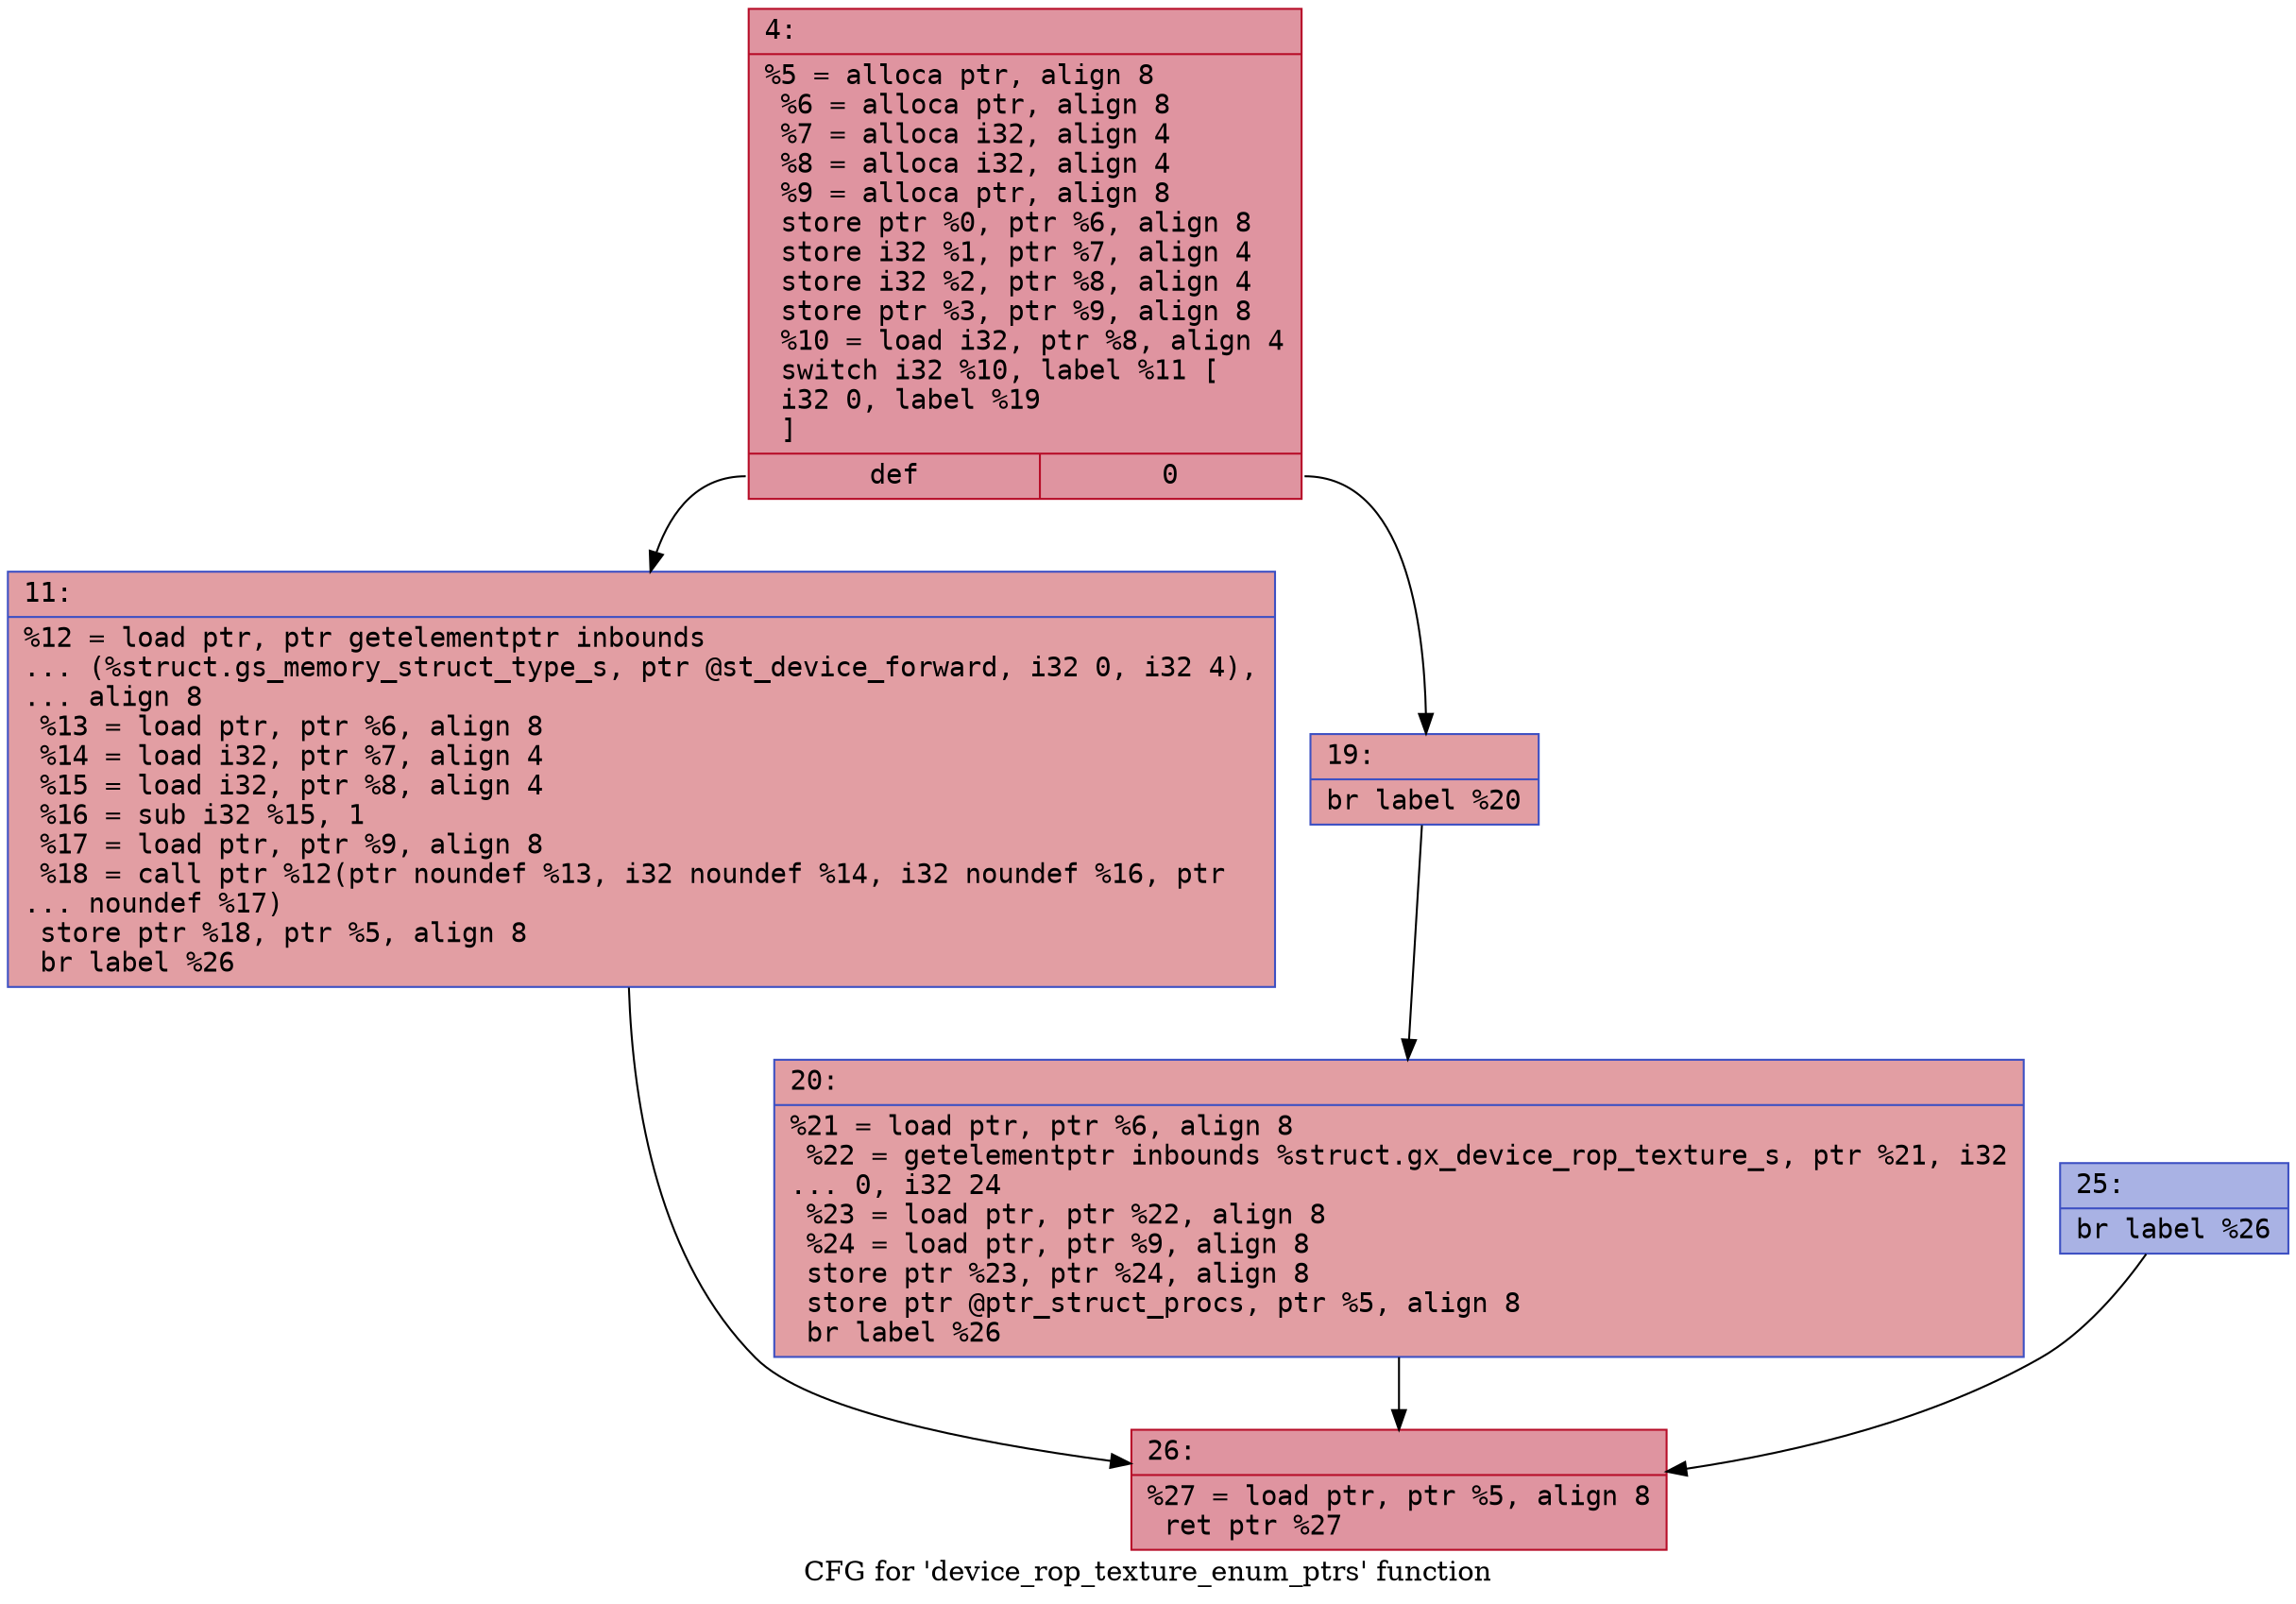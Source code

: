 digraph "CFG for 'device_rop_texture_enum_ptrs' function" {
	label="CFG for 'device_rop_texture_enum_ptrs' function";

	Node0x600001f04af0 [shape=record,color="#b70d28ff", style=filled, fillcolor="#b70d2870" fontname="Courier",label="{4:\l|  %5 = alloca ptr, align 8\l  %6 = alloca ptr, align 8\l  %7 = alloca i32, align 4\l  %8 = alloca i32, align 4\l  %9 = alloca ptr, align 8\l  store ptr %0, ptr %6, align 8\l  store i32 %1, ptr %7, align 4\l  store i32 %2, ptr %8, align 4\l  store ptr %3, ptr %9, align 8\l  %10 = load i32, ptr %8, align 4\l  switch i32 %10, label %11 [\l    i32 0, label %19\l  ]\l|{<s0>def|<s1>0}}"];
	Node0x600001f04af0:s0 -> Node0x600001f04b90[tooltip="4 -> 11\nProbability 50.00%" ];
	Node0x600001f04af0:s1 -> Node0x600001f04be0[tooltip="4 -> 19\nProbability 50.00%" ];
	Node0x600001f04b90 [shape=record,color="#3d50c3ff", style=filled, fillcolor="#be242e70" fontname="Courier",label="{11:\l|  %12 = load ptr, ptr getelementptr inbounds\l... (%struct.gs_memory_struct_type_s, ptr @st_device_forward, i32 0, i32 4),\l... align 8\l  %13 = load ptr, ptr %6, align 8\l  %14 = load i32, ptr %7, align 4\l  %15 = load i32, ptr %8, align 4\l  %16 = sub i32 %15, 1\l  %17 = load ptr, ptr %9, align 8\l  %18 = call ptr %12(ptr noundef %13, i32 noundef %14, i32 noundef %16, ptr\l... noundef %17)\l  store ptr %18, ptr %5, align 8\l  br label %26\l}"];
	Node0x600001f04b90 -> Node0x600001f04cd0[tooltip="11 -> 26\nProbability 100.00%" ];
	Node0x600001f04be0 [shape=record,color="#3d50c3ff", style=filled, fillcolor="#be242e70" fontname="Courier",label="{19:\l|  br label %20\l}"];
	Node0x600001f04be0 -> Node0x600001f04c30[tooltip="19 -> 20\nProbability 100.00%" ];
	Node0x600001f04c30 [shape=record,color="#3d50c3ff", style=filled, fillcolor="#be242e70" fontname="Courier",label="{20:\l|  %21 = load ptr, ptr %6, align 8\l  %22 = getelementptr inbounds %struct.gx_device_rop_texture_s, ptr %21, i32\l... 0, i32 24\l  %23 = load ptr, ptr %22, align 8\l  %24 = load ptr, ptr %9, align 8\l  store ptr %23, ptr %24, align 8\l  store ptr @ptr_struct_procs, ptr %5, align 8\l  br label %26\l}"];
	Node0x600001f04c30 -> Node0x600001f04cd0[tooltip="20 -> 26\nProbability 100.00%" ];
	Node0x600001f04c80 [shape=record,color="#3d50c3ff", style=filled, fillcolor="#3d50c370" fontname="Courier",label="{25:\l|  br label %26\l}"];
	Node0x600001f04c80 -> Node0x600001f04cd0[tooltip="25 -> 26\nProbability 100.00%" ];
	Node0x600001f04cd0 [shape=record,color="#b70d28ff", style=filled, fillcolor="#b70d2870" fontname="Courier",label="{26:\l|  %27 = load ptr, ptr %5, align 8\l  ret ptr %27\l}"];
}
